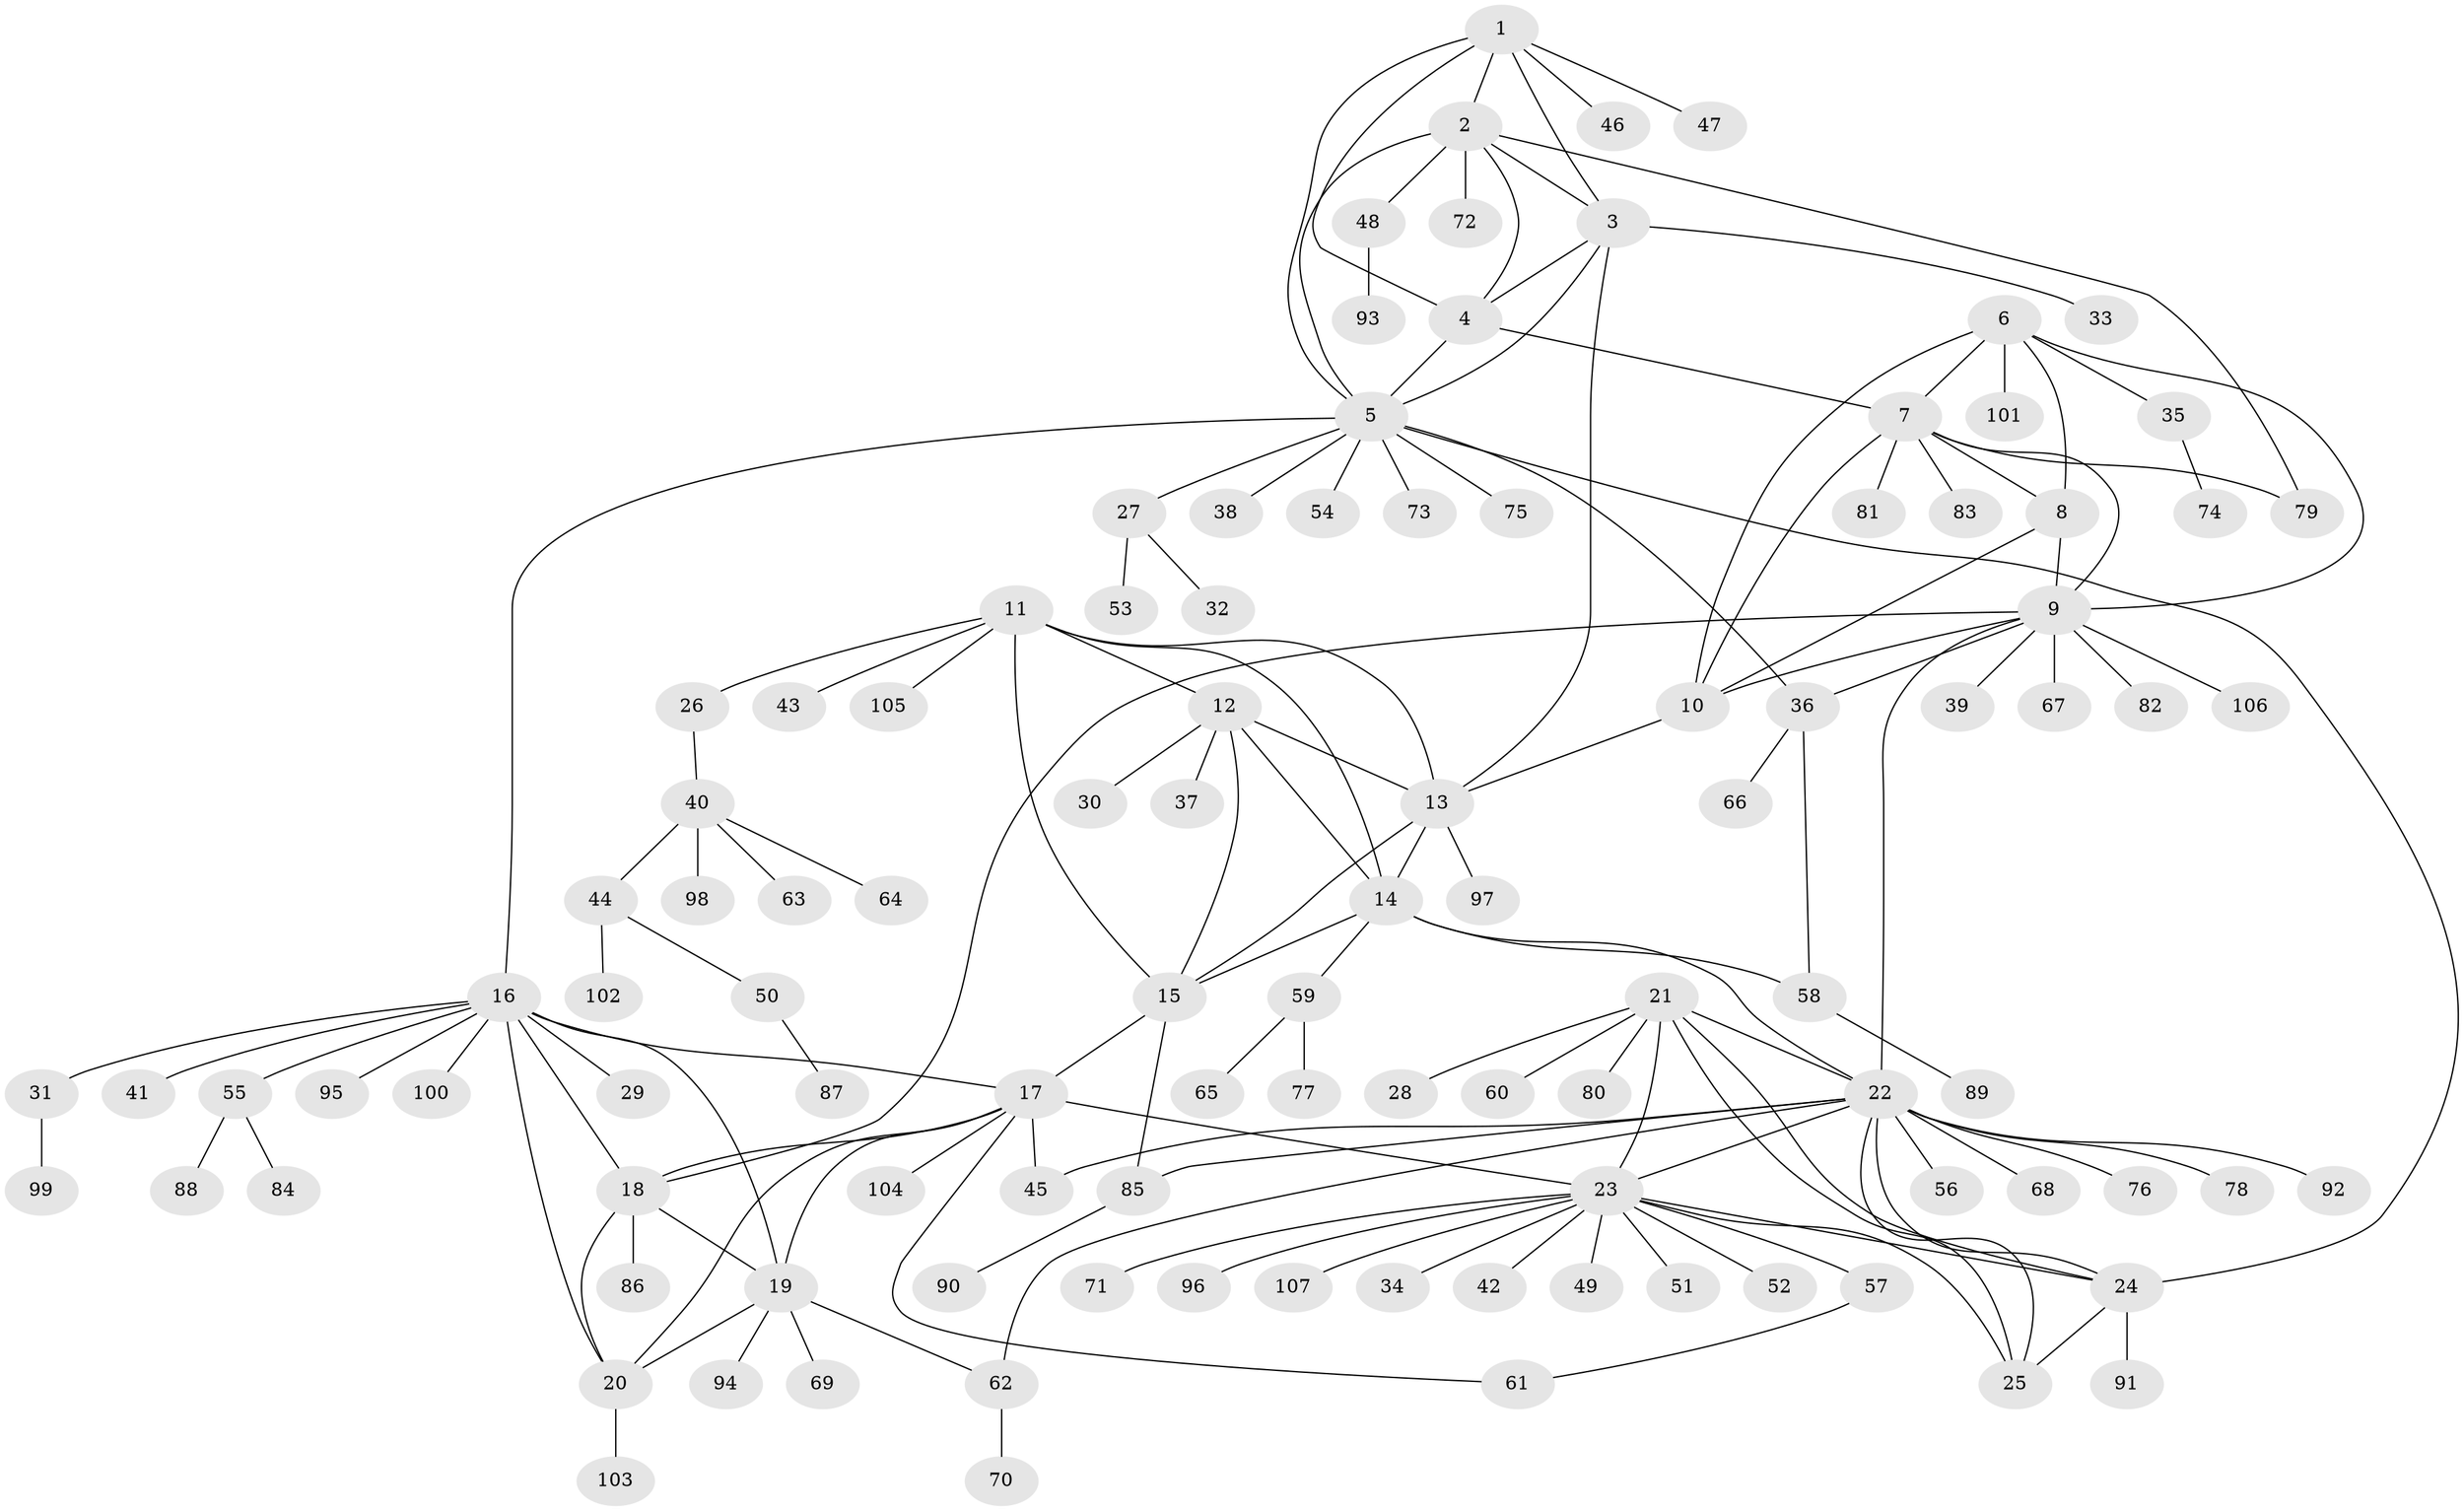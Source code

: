 // coarse degree distribution, {4: 0.10666666666666667, 7: 0.02666666666666667, 10: 0.02666666666666667, 9: 0.02666666666666667, 5: 0.02666666666666667, 6: 0.02666666666666667, 8: 0.02666666666666667, 12: 0.02666666666666667, 2: 0.12, 1: 0.5733333333333334, 3: 0.013333333333333334}
// Generated by graph-tools (version 1.1) at 2025/24/03/03/25 07:24:15]
// undirected, 107 vertices, 149 edges
graph export_dot {
graph [start="1"]
  node [color=gray90,style=filled];
  1;
  2;
  3;
  4;
  5;
  6;
  7;
  8;
  9;
  10;
  11;
  12;
  13;
  14;
  15;
  16;
  17;
  18;
  19;
  20;
  21;
  22;
  23;
  24;
  25;
  26;
  27;
  28;
  29;
  30;
  31;
  32;
  33;
  34;
  35;
  36;
  37;
  38;
  39;
  40;
  41;
  42;
  43;
  44;
  45;
  46;
  47;
  48;
  49;
  50;
  51;
  52;
  53;
  54;
  55;
  56;
  57;
  58;
  59;
  60;
  61;
  62;
  63;
  64;
  65;
  66;
  67;
  68;
  69;
  70;
  71;
  72;
  73;
  74;
  75;
  76;
  77;
  78;
  79;
  80;
  81;
  82;
  83;
  84;
  85;
  86;
  87;
  88;
  89;
  90;
  91;
  92;
  93;
  94;
  95;
  96;
  97;
  98;
  99;
  100;
  101;
  102;
  103;
  104;
  105;
  106;
  107;
  1 -- 2;
  1 -- 3;
  1 -- 4;
  1 -- 5;
  1 -- 46;
  1 -- 47;
  2 -- 3;
  2 -- 4;
  2 -- 5;
  2 -- 48;
  2 -- 72;
  2 -- 79;
  3 -- 4;
  3 -- 5;
  3 -- 13;
  3 -- 33;
  4 -- 5;
  4 -- 7;
  5 -- 16;
  5 -- 24;
  5 -- 27;
  5 -- 36;
  5 -- 38;
  5 -- 54;
  5 -- 73;
  5 -- 75;
  6 -- 7;
  6 -- 8;
  6 -- 9;
  6 -- 10;
  6 -- 35;
  6 -- 101;
  7 -- 8;
  7 -- 9;
  7 -- 10;
  7 -- 79;
  7 -- 81;
  7 -- 83;
  8 -- 9;
  8 -- 10;
  9 -- 10;
  9 -- 18;
  9 -- 22;
  9 -- 36;
  9 -- 39;
  9 -- 67;
  9 -- 82;
  9 -- 106;
  10 -- 13;
  11 -- 12;
  11 -- 13;
  11 -- 14;
  11 -- 15;
  11 -- 26;
  11 -- 43;
  11 -- 105;
  12 -- 13;
  12 -- 14;
  12 -- 15;
  12 -- 30;
  12 -- 37;
  13 -- 14;
  13 -- 15;
  13 -- 97;
  14 -- 15;
  14 -- 22;
  14 -- 58;
  14 -- 59;
  15 -- 17;
  15 -- 85;
  16 -- 17;
  16 -- 18;
  16 -- 19;
  16 -- 20;
  16 -- 29;
  16 -- 31;
  16 -- 41;
  16 -- 55;
  16 -- 95;
  16 -- 100;
  17 -- 18;
  17 -- 19;
  17 -- 20;
  17 -- 23;
  17 -- 45;
  17 -- 61;
  17 -- 104;
  18 -- 19;
  18 -- 20;
  18 -- 86;
  19 -- 20;
  19 -- 62;
  19 -- 69;
  19 -- 94;
  20 -- 103;
  21 -- 22;
  21 -- 23;
  21 -- 24;
  21 -- 25;
  21 -- 28;
  21 -- 60;
  21 -- 80;
  22 -- 23;
  22 -- 24;
  22 -- 25;
  22 -- 45;
  22 -- 56;
  22 -- 62;
  22 -- 68;
  22 -- 76;
  22 -- 78;
  22 -- 85;
  22 -- 92;
  23 -- 24;
  23 -- 25;
  23 -- 34;
  23 -- 42;
  23 -- 49;
  23 -- 51;
  23 -- 52;
  23 -- 57;
  23 -- 71;
  23 -- 96;
  23 -- 107;
  24 -- 25;
  24 -- 91;
  26 -- 40;
  27 -- 32;
  27 -- 53;
  31 -- 99;
  35 -- 74;
  36 -- 58;
  36 -- 66;
  40 -- 44;
  40 -- 63;
  40 -- 64;
  40 -- 98;
  44 -- 50;
  44 -- 102;
  48 -- 93;
  50 -- 87;
  55 -- 84;
  55 -- 88;
  57 -- 61;
  58 -- 89;
  59 -- 65;
  59 -- 77;
  62 -- 70;
  85 -- 90;
}

